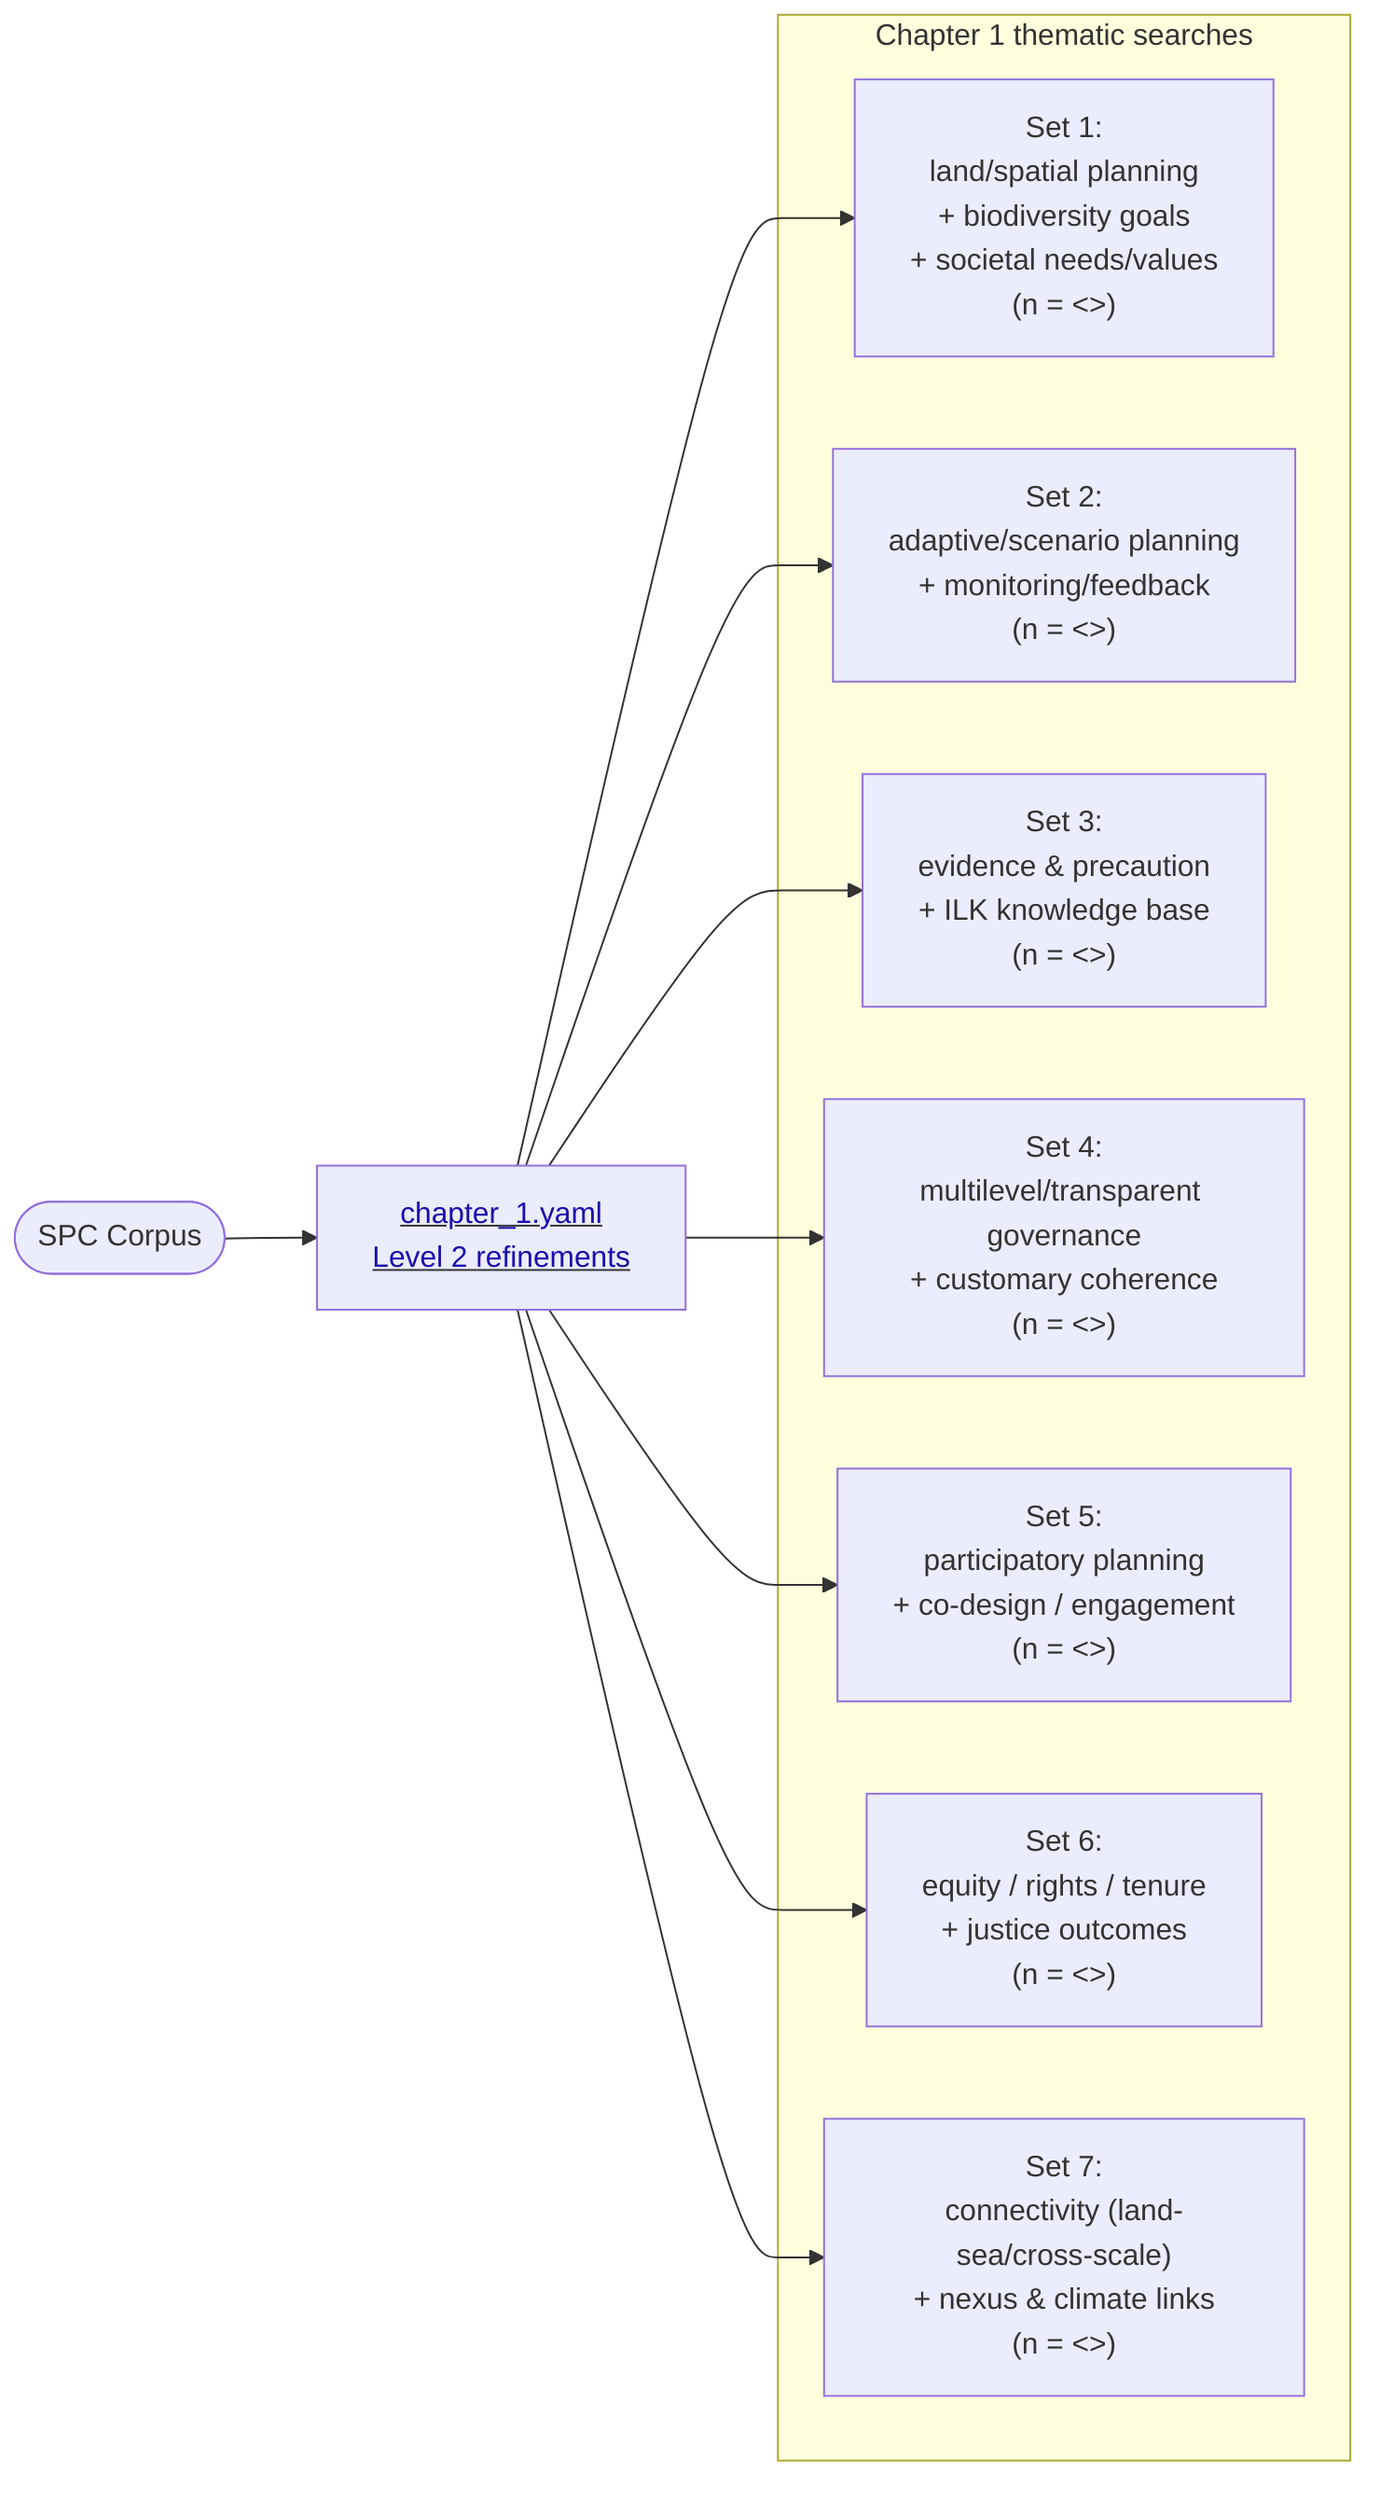 %%{init: {'flowchart': {'htmlLabels': true}}}%%
flowchart LR
    Start([SPC Corpus]) --> Ch1["<u><span style='color:#1a0dab;'>chapter_1.yaml<br/>Level 2 refinements</span></u>"]
    click Ch1 "./input/search_terms/chapter_1.yaml" "Open chapter_1.yaml"

    subgraph Chapter1Sets["Chapter 1 thematic searches"]
        direction TB
        C1_1["Set 1:<br/>land/spatial planning<br/>+ biodiversity goals<br/>+ societal needs/values<br/>(n = <<C1_1>>)"]
        C1_2["Set 2:<br/>adaptive/scenario planning<br/>+ monitoring/feedback<br/>(n = <<C1_2>>)"]
        C1_3["Set 3:<br/>evidence & precaution<br/>+ ILK knowledge base<br/>(n = <<C1_3>>)"]
        C1_4["Set 4:<br/>multilevel/transparent governance<br/>+ customary coherence<br/>(n = <<C1_4>>)"]
        C1_5["Set 5:<br/>participatory planning<br/>+ co-design / engagement<br/>(n = <<C1_5>>)"]
        C1_6["Set 6:<br/>equity / rights / tenure<br/>+ justice outcomes<br/>(n = <<C1_6>>)"]
        C1_7["Set 7:<br/>connectivity (land-sea/cross-scale)<br/>+ nexus & climate links<br/>(n = <<C1_7>>)"]
    end

    Ch1 --> C1_1
    Ch1 --> C1_2
    Ch1 --> C1_3
    Ch1 --> C1_4
    Ch1 --> C1_5
    Ch1 --> C1_6
    Ch1 --> C1_7